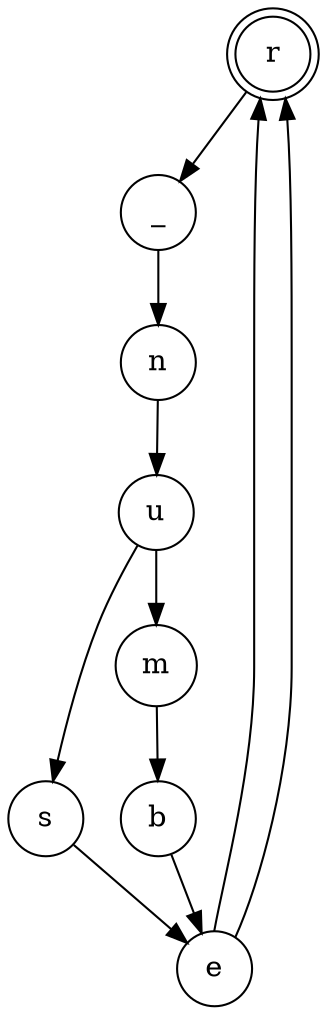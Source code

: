 digraph {   
    node [shape = doublecircle, color = black] r ;
    node [shape = circle];
    node [color= black];
    u -> s -> e -> r -> _ -> n -> u -> m -> b -> e -> r;	
}